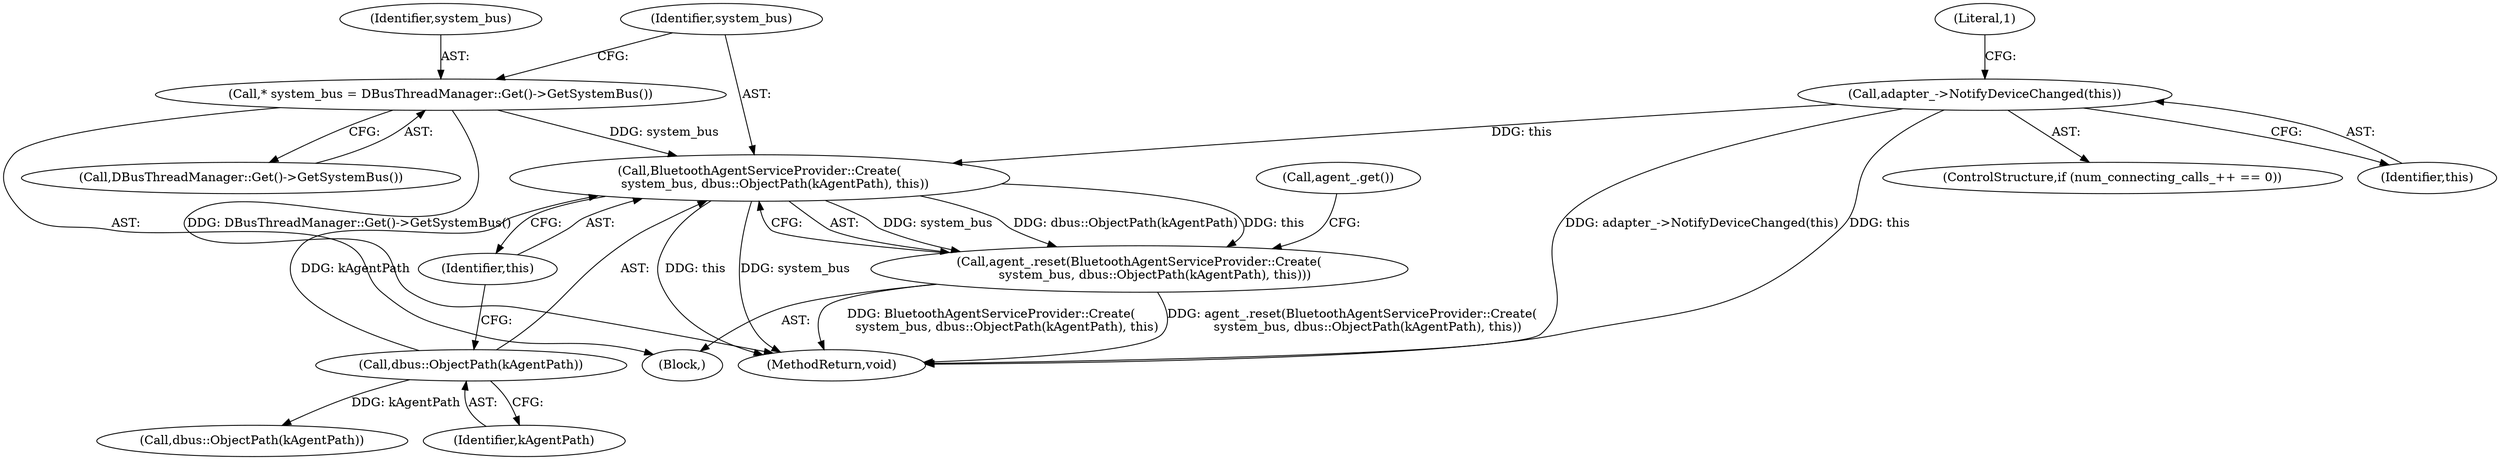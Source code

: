 digraph "1_Chrome_d358f57009b85fb7440208afa5ba87636b491889_7@pointer" {
"1000155" [label="(Call,BluetoothAgentServiceProvider::Create(\n        system_bus, dbus::ObjectPath(kAgentPath), this))"];
"1000151" [label="(Call,* system_bus = DBusThreadManager::Get()->GetSystemBus())"];
"1000157" [label="(Call,dbus::ObjectPath(kAgentPath))"];
"1000110" [label="(Call,adapter_->NotifyDeviceChanged(this))"];
"1000154" [label="(Call,agent_.reset(BluetoothAgentServiceProvider::Create(\n        system_bus, dbus::ObjectPath(kAgentPath), this)))"];
"1000157" [label="(Call,dbus::ObjectPath(kAgentPath))"];
"1000154" [label="(Call,agent_.reset(BluetoothAgentServiceProvider::Create(\n        system_bus, dbus::ObjectPath(kAgentPath), this)))"];
"1000155" [label="(Call,BluetoothAgentServiceProvider::Create(\n        system_bus, dbus::ObjectPath(kAgentPath), this))"];
"1000153" [label="(Call,DBusThreadManager::Get()->GetSystemBus())"];
"1000169" [label="(Call,dbus::ObjectPath(kAgentPath))"];
"1000114" [label="(Literal,1)"];
"1000151" [label="(Call,* system_bus = DBusThreadManager::Get()->GetSystemBus())"];
"1000105" [label="(ControlStructure,if (num_connecting_calls_++ == 0))"];
"1000152" [label="(Identifier,system_bus)"];
"1000136" [label="(Block,)"];
"1000158" [label="(Identifier,kAgentPath)"];
"1000156" [label="(Identifier,system_bus)"];
"1000161" [label="(Call,agent_.get())"];
"1000159" [label="(Identifier,this)"];
"1000111" [label="(Identifier,this)"];
"1000183" [label="(MethodReturn,void)"];
"1000110" [label="(Call,adapter_->NotifyDeviceChanged(this))"];
"1000155" -> "1000154"  [label="AST: "];
"1000155" -> "1000159"  [label="CFG: "];
"1000156" -> "1000155"  [label="AST: "];
"1000157" -> "1000155"  [label="AST: "];
"1000159" -> "1000155"  [label="AST: "];
"1000154" -> "1000155"  [label="CFG: "];
"1000155" -> "1000183"  [label="DDG: this"];
"1000155" -> "1000183"  [label="DDG: system_bus"];
"1000155" -> "1000154"  [label="DDG: system_bus"];
"1000155" -> "1000154"  [label="DDG: dbus::ObjectPath(kAgentPath)"];
"1000155" -> "1000154"  [label="DDG: this"];
"1000151" -> "1000155"  [label="DDG: system_bus"];
"1000157" -> "1000155"  [label="DDG: kAgentPath"];
"1000110" -> "1000155"  [label="DDG: this"];
"1000151" -> "1000136"  [label="AST: "];
"1000151" -> "1000153"  [label="CFG: "];
"1000152" -> "1000151"  [label="AST: "];
"1000153" -> "1000151"  [label="AST: "];
"1000156" -> "1000151"  [label="CFG: "];
"1000151" -> "1000183"  [label="DDG: DBusThreadManager::Get()->GetSystemBus()"];
"1000157" -> "1000158"  [label="CFG: "];
"1000158" -> "1000157"  [label="AST: "];
"1000159" -> "1000157"  [label="CFG: "];
"1000157" -> "1000169"  [label="DDG: kAgentPath"];
"1000110" -> "1000105"  [label="AST: "];
"1000110" -> "1000111"  [label="CFG: "];
"1000111" -> "1000110"  [label="AST: "];
"1000114" -> "1000110"  [label="CFG: "];
"1000110" -> "1000183"  [label="DDG: adapter_->NotifyDeviceChanged(this)"];
"1000110" -> "1000183"  [label="DDG: this"];
"1000154" -> "1000136"  [label="AST: "];
"1000161" -> "1000154"  [label="CFG: "];
"1000154" -> "1000183"  [label="DDG: agent_.reset(BluetoothAgentServiceProvider::Create(\n        system_bus, dbus::ObjectPath(kAgentPath), this))"];
"1000154" -> "1000183"  [label="DDG: BluetoothAgentServiceProvider::Create(\n        system_bus, dbus::ObjectPath(kAgentPath), this)"];
}
